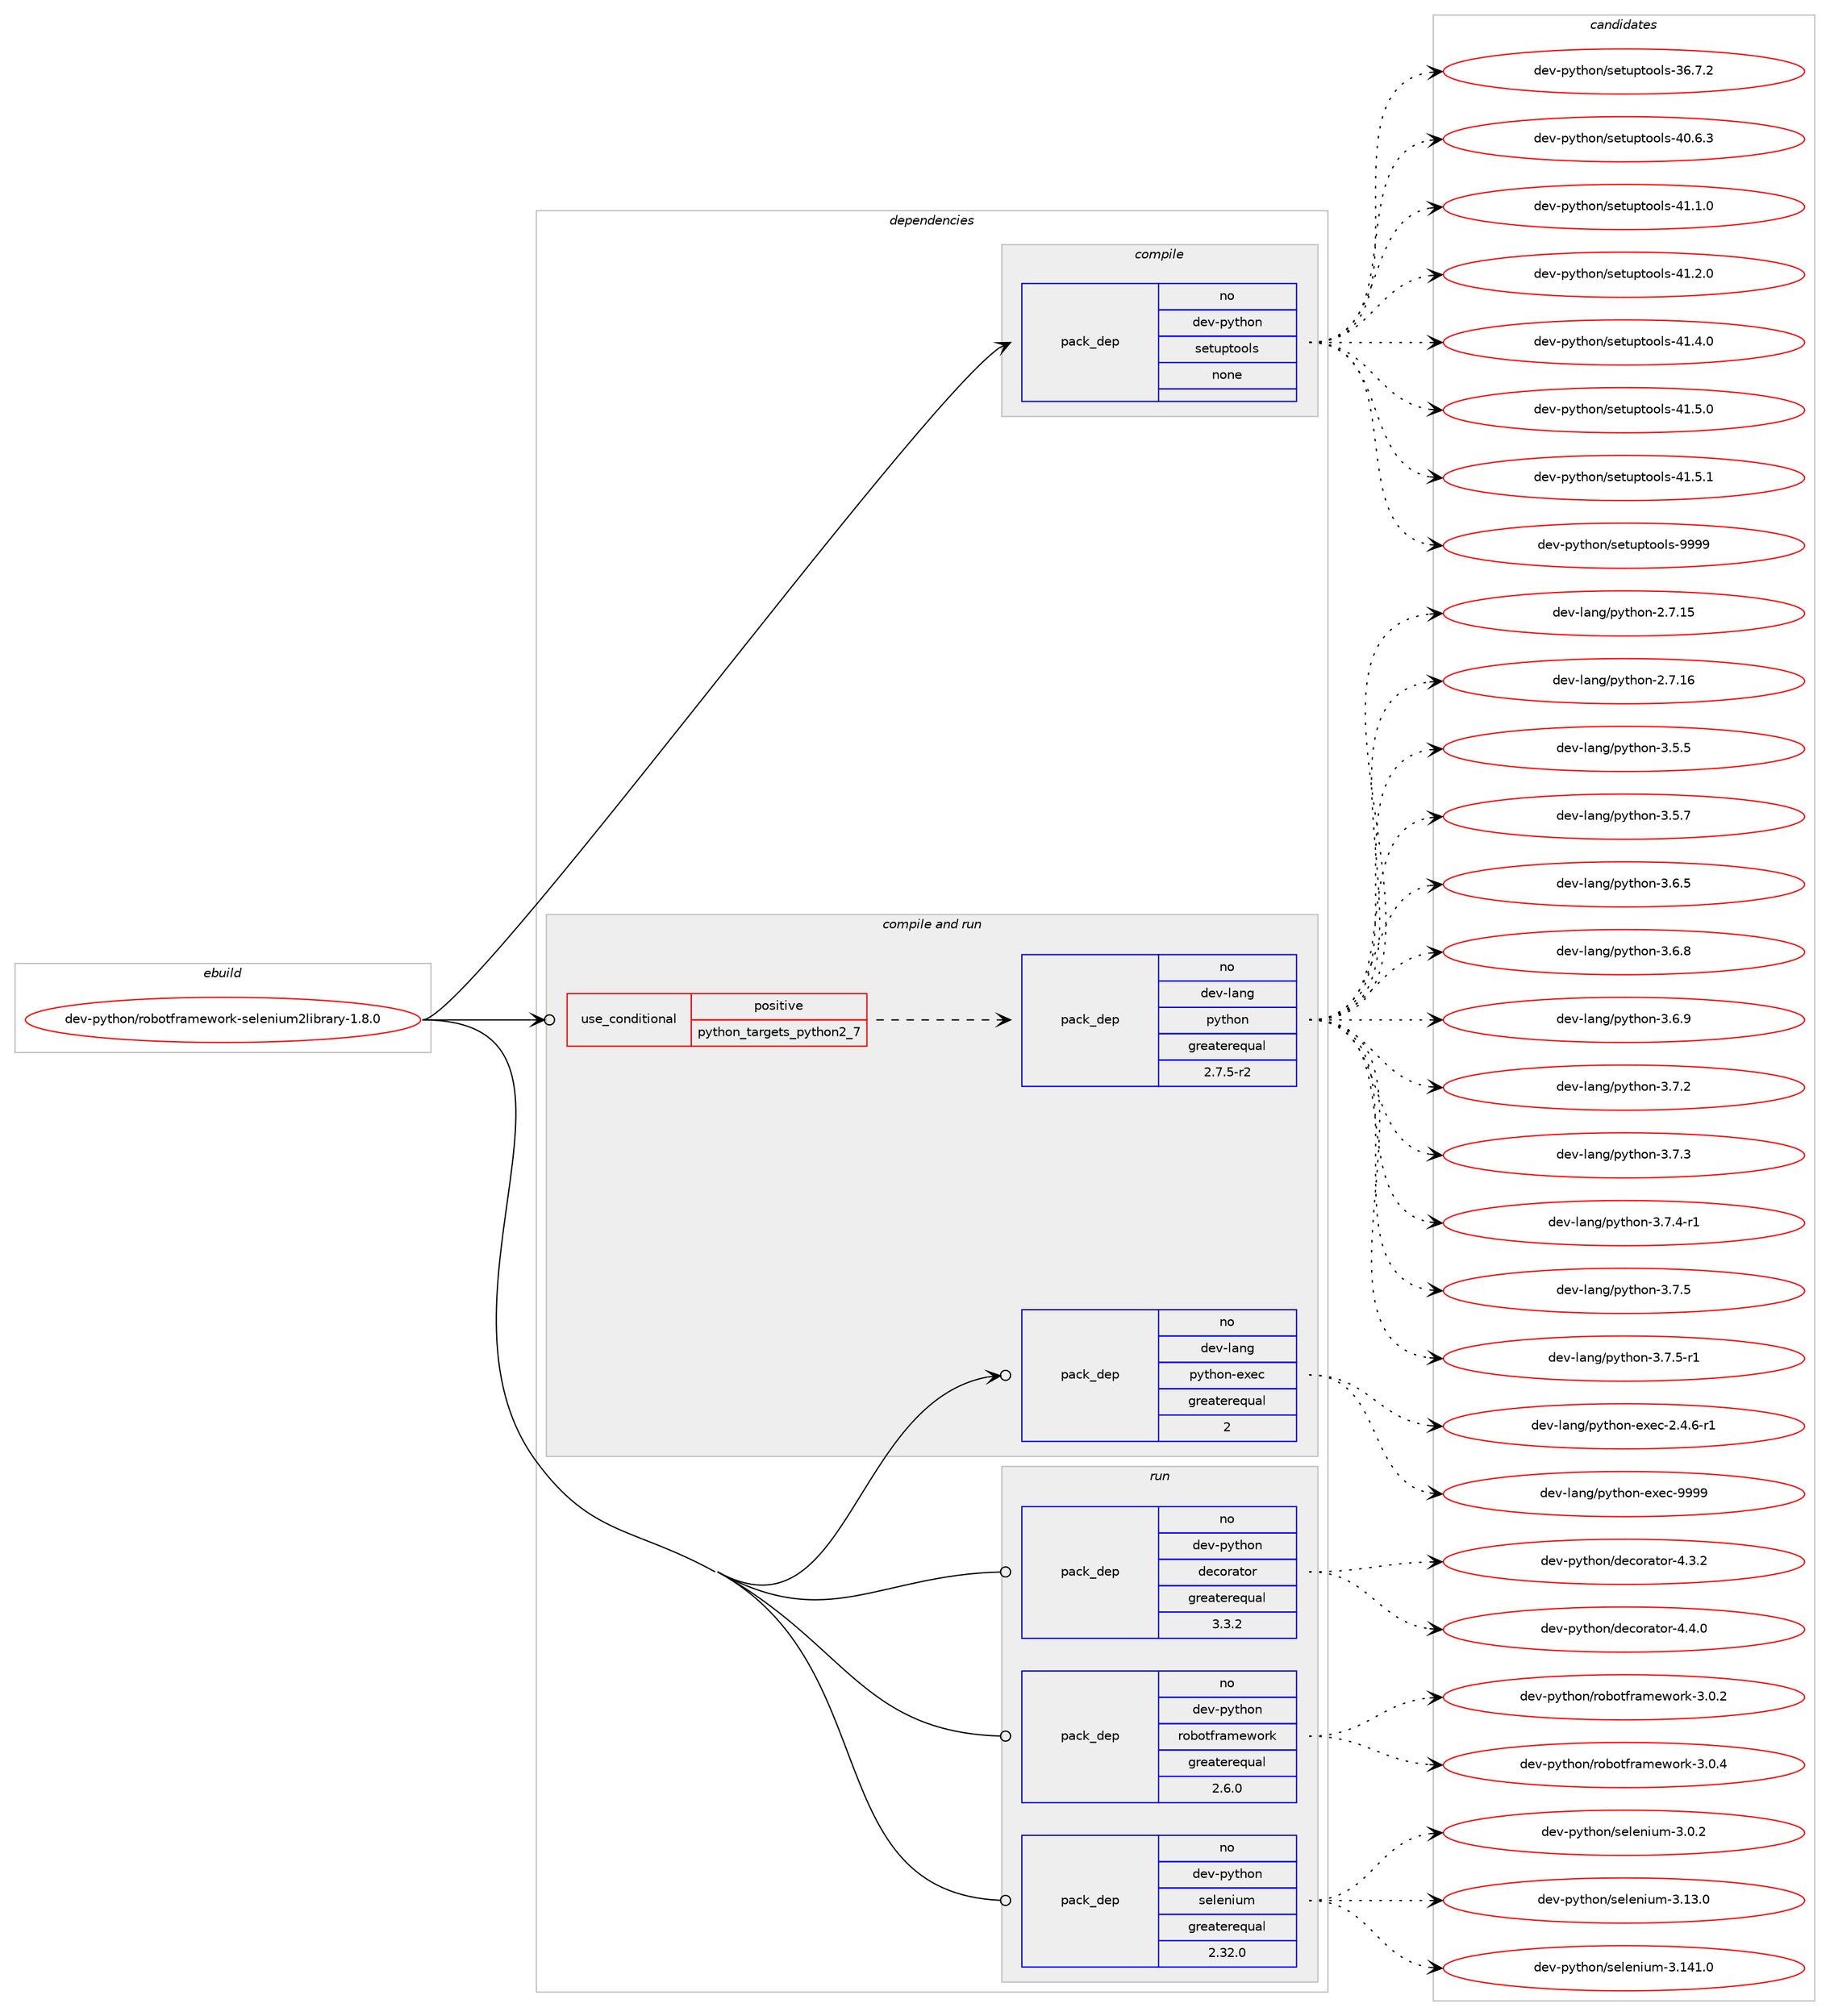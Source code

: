digraph prolog {

# *************
# Graph options
# *************

newrank=true;
concentrate=true;
compound=true;
graph [rankdir=LR,fontname=Helvetica,fontsize=10,ranksep=1.5];#, ranksep=2.5, nodesep=0.2];
edge  [arrowhead=vee];
node  [fontname=Helvetica,fontsize=10];

# **********
# The ebuild
# **********

subgraph cluster_leftcol {
color=gray;
rank=same;
label=<<i>ebuild</i>>;
id [label="dev-python/robotframework-selenium2library-1.8.0", color=red, width=4, href="../dev-python/robotframework-selenium2library-1.8.0.svg"];
}

# ****************
# The dependencies
# ****************

subgraph cluster_midcol {
color=gray;
label=<<i>dependencies</i>>;
subgraph cluster_compile {
fillcolor="#eeeeee";
style=filled;
label=<<i>compile</i>>;
subgraph pack474920 {
dependency635580 [label=<<TABLE BORDER="0" CELLBORDER="1" CELLSPACING="0" CELLPADDING="4" WIDTH="220"><TR><TD ROWSPAN="6" CELLPADDING="30">pack_dep</TD></TR><TR><TD WIDTH="110">no</TD></TR><TR><TD>dev-python</TD></TR><TR><TD>setuptools</TD></TR><TR><TD>none</TD></TR><TR><TD></TD></TR></TABLE>>, shape=none, color=blue];
}
id:e -> dependency635580:w [weight=20,style="solid",arrowhead="vee"];
}
subgraph cluster_compileandrun {
fillcolor="#eeeeee";
style=filled;
label=<<i>compile and run</i>>;
subgraph cond148779 {
dependency635581 [label=<<TABLE BORDER="0" CELLBORDER="1" CELLSPACING="0" CELLPADDING="4"><TR><TD ROWSPAN="3" CELLPADDING="10">use_conditional</TD></TR><TR><TD>positive</TD></TR><TR><TD>python_targets_python2_7</TD></TR></TABLE>>, shape=none, color=red];
subgraph pack474921 {
dependency635582 [label=<<TABLE BORDER="0" CELLBORDER="1" CELLSPACING="0" CELLPADDING="4" WIDTH="220"><TR><TD ROWSPAN="6" CELLPADDING="30">pack_dep</TD></TR><TR><TD WIDTH="110">no</TD></TR><TR><TD>dev-lang</TD></TR><TR><TD>python</TD></TR><TR><TD>greaterequal</TD></TR><TR><TD>2.7.5-r2</TD></TR></TABLE>>, shape=none, color=blue];
}
dependency635581:e -> dependency635582:w [weight=20,style="dashed",arrowhead="vee"];
}
id:e -> dependency635581:w [weight=20,style="solid",arrowhead="odotvee"];
subgraph pack474922 {
dependency635583 [label=<<TABLE BORDER="0" CELLBORDER="1" CELLSPACING="0" CELLPADDING="4" WIDTH="220"><TR><TD ROWSPAN="6" CELLPADDING="30">pack_dep</TD></TR><TR><TD WIDTH="110">no</TD></TR><TR><TD>dev-lang</TD></TR><TR><TD>python-exec</TD></TR><TR><TD>greaterequal</TD></TR><TR><TD>2</TD></TR></TABLE>>, shape=none, color=blue];
}
id:e -> dependency635583:w [weight=20,style="solid",arrowhead="odotvee"];
}
subgraph cluster_run {
fillcolor="#eeeeee";
style=filled;
label=<<i>run</i>>;
subgraph pack474923 {
dependency635584 [label=<<TABLE BORDER="0" CELLBORDER="1" CELLSPACING="0" CELLPADDING="4" WIDTH="220"><TR><TD ROWSPAN="6" CELLPADDING="30">pack_dep</TD></TR><TR><TD WIDTH="110">no</TD></TR><TR><TD>dev-python</TD></TR><TR><TD>decorator</TD></TR><TR><TD>greaterequal</TD></TR><TR><TD>3.3.2</TD></TR></TABLE>>, shape=none, color=blue];
}
id:e -> dependency635584:w [weight=20,style="solid",arrowhead="odot"];
subgraph pack474924 {
dependency635585 [label=<<TABLE BORDER="0" CELLBORDER="1" CELLSPACING="0" CELLPADDING="4" WIDTH="220"><TR><TD ROWSPAN="6" CELLPADDING="30">pack_dep</TD></TR><TR><TD WIDTH="110">no</TD></TR><TR><TD>dev-python</TD></TR><TR><TD>robotframework</TD></TR><TR><TD>greaterequal</TD></TR><TR><TD>2.6.0</TD></TR></TABLE>>, shape=none, color=blue];
}
id:e -> dependency635585:w [weight=20,style="solid",arrowhead="odot"];
subgraph pack474925 {
dependency635586 [label=<<TABLE BORDER="0" CELLBORDER="1" CELLSPACING="0" CELLPADDING="4" WIDTH="220"><TR><TD ROWSPAN="6" CELLPADDING="30">pack_dep</TD></TR><TR><TD WIDTH="110">no</TD></TR><TR><TD>dev-python</TD></TR><TR><TD>selenium</TD></TR><TR><TD>greaterequal</TD></TR><TR><TD>2.32.0</TD></TR></TABLE>>, shape=none, color=blue];
}
id:e -> dependency635586:w [weight=20,style="solid",arrowhead="odot"];
}
}

# **************
# The candidates
# **************

subgraph cluster_choices {
rank=same;
color=gray;
label=<<i>candidates</i>>;

subgraph choice474920 {
color=black;
nodesep=1;
choice100101118451121211161041111104711510111611711211611111110811545515446554650 [label="dev-python/setuptools-36.7.2", color=red, width=4,href="../dev-python/setuptools-36.7.2.svg"];
choice100101118451121211161041111104711510111611711211611111110811545524846544651 [label="dev-python/setuptools-40.6.3", color=red, width=4,href="../dev-python/setuptools-40.6.3.svg"];
choice100101118451121211161041111104711510111611711211611111110811545524946494648 [label="dev-python/setuptools-41.1.0", color=red, width=4,href="../dev-python/setuptools-41.1.0.svg"];
choice100101118451121211161041111104711510111611711211611111110811545524946504648 [label="dev-python/setuptools-41.2.0", color=red, width=4,href="../dev-python/setuptools-41.2.0.svg"];
choice100101118451121211161041111104711510111611711211611111110811545524946524648 [label="dev-python/setuptools-41.4.0", color=red, width=4,href="../dev-python/setuptools-41.4.0.svg"];
choice100101118451121211161041111104711510111611711211611111110811545524946534648 [label="dev-python/setuptools-41.5.0", color=red, width=4,href="../dev-python/setuptools-41.5.0.svg"];
choice100101118451121211161041111104711510111611711211611111110811545524946534649 [label="dev-python/setuptools-41.5.1", color=red, width=4,href="../dev-python/setuptools-41.5.1.svg"];
choice10010111845112121116104111110471151011161171121161111111081154557575757 [label="dev-python/setuptools-9999", color=red, width=4,href="../dev-python/setuptools-9999.svg"];
dependency635580:e -> choice100101118451121211161041111104711510111611711211611111110811545515446554650:w [style=dotted,weight="100"];
dependency635580:e -> choice100101118451121211161041111104711510111611711211611111110811545524846544651:w [style=dotted,weight="100"];
dependency635580:e -> choice100101118451121211161041111104711510111611711211611111110811545524946494648:w [style=dotted,weight="100"];
dependency635580:e -> choice100101118451121211161041111104711510111611711211611111110811545524946504648:w [style=dotted,weight="100"];
dependency635580:e -> choice100101118451121211161041111104711510111611711211611111110811545524946524648:w [style=dotted,weight="100"];
dependency635580:e -> choice100101118451121211161041111104711510111611711211611111110811545524946534648:w [style=dotted,weight="100"];
dependency635580:e -> choice100101118451121211161041111104711510111611711211611111110811545524946534649:w [style=dotted,weight="100"];
dependency635580:e -> choice10010111845112121116104111110471151011161171121161111111081154557575757:w [style=dotted,weight="100"];
}
subgraph choice474921 {
color=black;
nodesep=1;
choice10010111845108971101034711212111610411111045504655464953 [label="dev-lang/python-2.7.15", color=red, width=4,href="../dev-lang/python-2.7.15.svg"];
choice10010111845108971101034711212111610411111045504655464954 [label="dev-lang/python-2.7.16", color=red, width=4,href="../dev-lang/python-2.7.16.svg"];
choice100101118451089711010347112121116104111110455146534653 [label="dev-lang/python-3.5.5", color=red, width=4,href="../dev-lang/python-3.5.5.svg"];
choice100101118451089711010347112121116104111110455146534655 [label="dev-lang/python-3.5.7", color=red, width=4,href="../dev-lang/python-3.5.7.svg"];
choice100101118451089711010347112121116104111110455146544653 [label="dev-lang/python-3.6.5", color=red, width=4,href="../dev-lang/python-3.6.5.svg"];
choice100101118451089711010347112121116104111110455146544656 [label="dev-lang/python-3.6.8", color=red, width=4,href="../dev-lang/python-3.6.8.svg"];
choice100101118451089711010347112121116104111110455146544657 [label="dev-lang/python-3.6.9", color=red, width=4,href="../dev-lang/python-3.6.9.svg"];
choice100101118451089711010347112121116104111110455146554650 [label="dev-lang/python-3.7.2", color=red, width=4,href="../dev-lang/python-3.7.2.svg"];
choice100101118451089711010347112121116104111110455146554651 [label="dev-lang/python-3.7.3", color=red, width=4,href="../dev-lang/python-3.7.3.svg"];
choice1001011184510897110103471121211161041111104551465546524511449 [label="dev-lang/python-3.7.4-r1", color=red, width=4,href="../dev-lang/python-3.7.4-r1.svg"];
choice100101118451089711010347112121116104111110455146554653 [label="dev-lang/python-3.7.5", color=red, width=4,href="../dev-lang/python-3.7.5.svg"];
choice1001011184510897110103471121211161041111104551465546534511449 [label="dev-lang/python-3.7.5-r1", color=red, width=4,href="../dev-lang/python-3.7.5-r1.svg"];
dependency635582:e -> choice10010111845108971101034711212111610411111045504655464953:w [style=dotted,weight="100"];
dependency635582:e -> choice10010111845108971101034711212111610411111045504655464954:w [style=dotted,weight="100"];
dependency635582:e -> choice100101118451089711010347112121116104111110455146534653:w [style=dotted,weight="100"];
dependency635582:e -> choice100101118451089711010347112121116104111110455146534655:w [style=dotted,weight="100"];
dependency635582:e -> choice100101118451089711010347112121116104111110455146544653:w [style=dotted,weight="100"];
dependency635582:e -> choice100101118451089711010347112121116104111110455146544656:w [style=dotted,weight="100"];
dependency635582:e -> choice100101118451089711010347112121116104111110455146544657:w [style=dotted,weight="100"];
dependency635582:e -> choice100101118451089711010347112121116104111110455146554650:w [style=dotted,weight="100"];
dependency635582:e -> choice100101118451089711010347112121116104111110455146554651:w [style=dotted,weight="100"];
dependency635582:e -> choice1001011184510897110103471121211161041111104551465546524511449:w [style=dotted,weight="100"];
dependency635582:e -> choice100101118451089711010347112121116104111110455146554653:w [style=dotted,weight="100"];
dependency635582:e -> choice1001011184510897110103471121211161041111104551465546534511449:w [style=dotted,weight="100"];
}
subgraph choice474922 {
color=black;
nodesep=1;
choice10010111845108971101034711212111610411111045101120101994550465246544511449 [label="dev-lang/python-exec-2.4.6-r1", color=red, width=4,href="../dev-lang/python-exec-2.4.6-r1.svg"];
choice10010111845108971101034711212111610411111045101120101994557575757 [label="dev-lang/python-exec-9999", color=red, width=4,href="../dev-lang/python-exec-9999.svg"];
dependency635583:e -> choice10010111845108971101034711212111610411111045101120101994550465246544511449:w [style=dotted,weight="100"];
dependency635583:e -> choice10010111845108971101034711212111610411111045101120101994557575757:w [style=dotted,weight="100"];
}
subgraph choice474923 {
color=black;
nodesep=1;
choice10010111845112121116104111110471001019911111497116111114455246514650 [label="dev-python/decorator-4.3.2", color=red, width=4,href="../dev-python/decorator-4.3.2.svg"];
choice10010111845112121116104111110471001019911111497116111114455246524648 [label="dev-python/decorator-4.4.0", color=red, width=4,href="../dev-python/decorator-4.4.0.svg"];
dependency635584:e -> choice10010111845112121116104111110471001019911111497116111114455246514650:w [style=dotted,weight="100"];
dependency635584:e -> choice10010111845112121116104111110471001019911111497116111114455246524648:w [style=dotted,weight="100"];
}
subgraph choice474924 {
color=black;
nodesep=1;
choice10010111845112121116104111110471141119811111610211497109101119111114107455146484650 [label="dev-python/robotframework-3.0.2", color=red, width=4,href="../dev-python/robotframework-3.0.2.svg"];
choice10010111845112121116104111110471141119811111610211497109101119111114107455146484652 [label="dev-python/robotframework-3.0.4", color=red, width=4,href="../dev-python/robotframework-3.0.4.svg"];
dependency635585:e -> choice10010111845112121116104111110471141119811111610211497109101119111114107455146484650:w [style=dotted,weight="100"];
dependency635585:e -> choice10010111845112121116104111110471141119811111610211497109101119111114107455146484652:w [style=dotted,weight="100"];
}
subgraph choice474925 {
color=black;
nodesep=1;
choice1001011184511212111610411111047115101108101110105117109455146484650 [label="dev-python/selenium-3.0.2", color=red, width=4,href="../dev-python/selenium-3.0.2.svg"];
choice100101118451121211161041111104711510110810111010511710945514649514648 [label="dev-python/selenium-3.13.0", color=red, width=4,href="../dev-python/selenium-3.13.0.svg"];
choice10010111845112121116104111110471151011081011101051171094551464952494648 [label="dev-python/selenium-3.141.0", color=red, width=4,href="../dev-python/selenium-3.141.0.svg"];
dependency635586:e -> choice1001011184511212111610411111047115101108101110105117109455146484650:w [style=dotted,weight="100"];
dependency635586:e -> choice100101118451121211161041111104711510110810111010511710945514649514648:w [style=dotted,weight="100"];
dependency635586:e -> choice10010111845112121116104111110471151011081011101051171094551464952494648:w [style=dotted,weight="100"];
}
}

}

